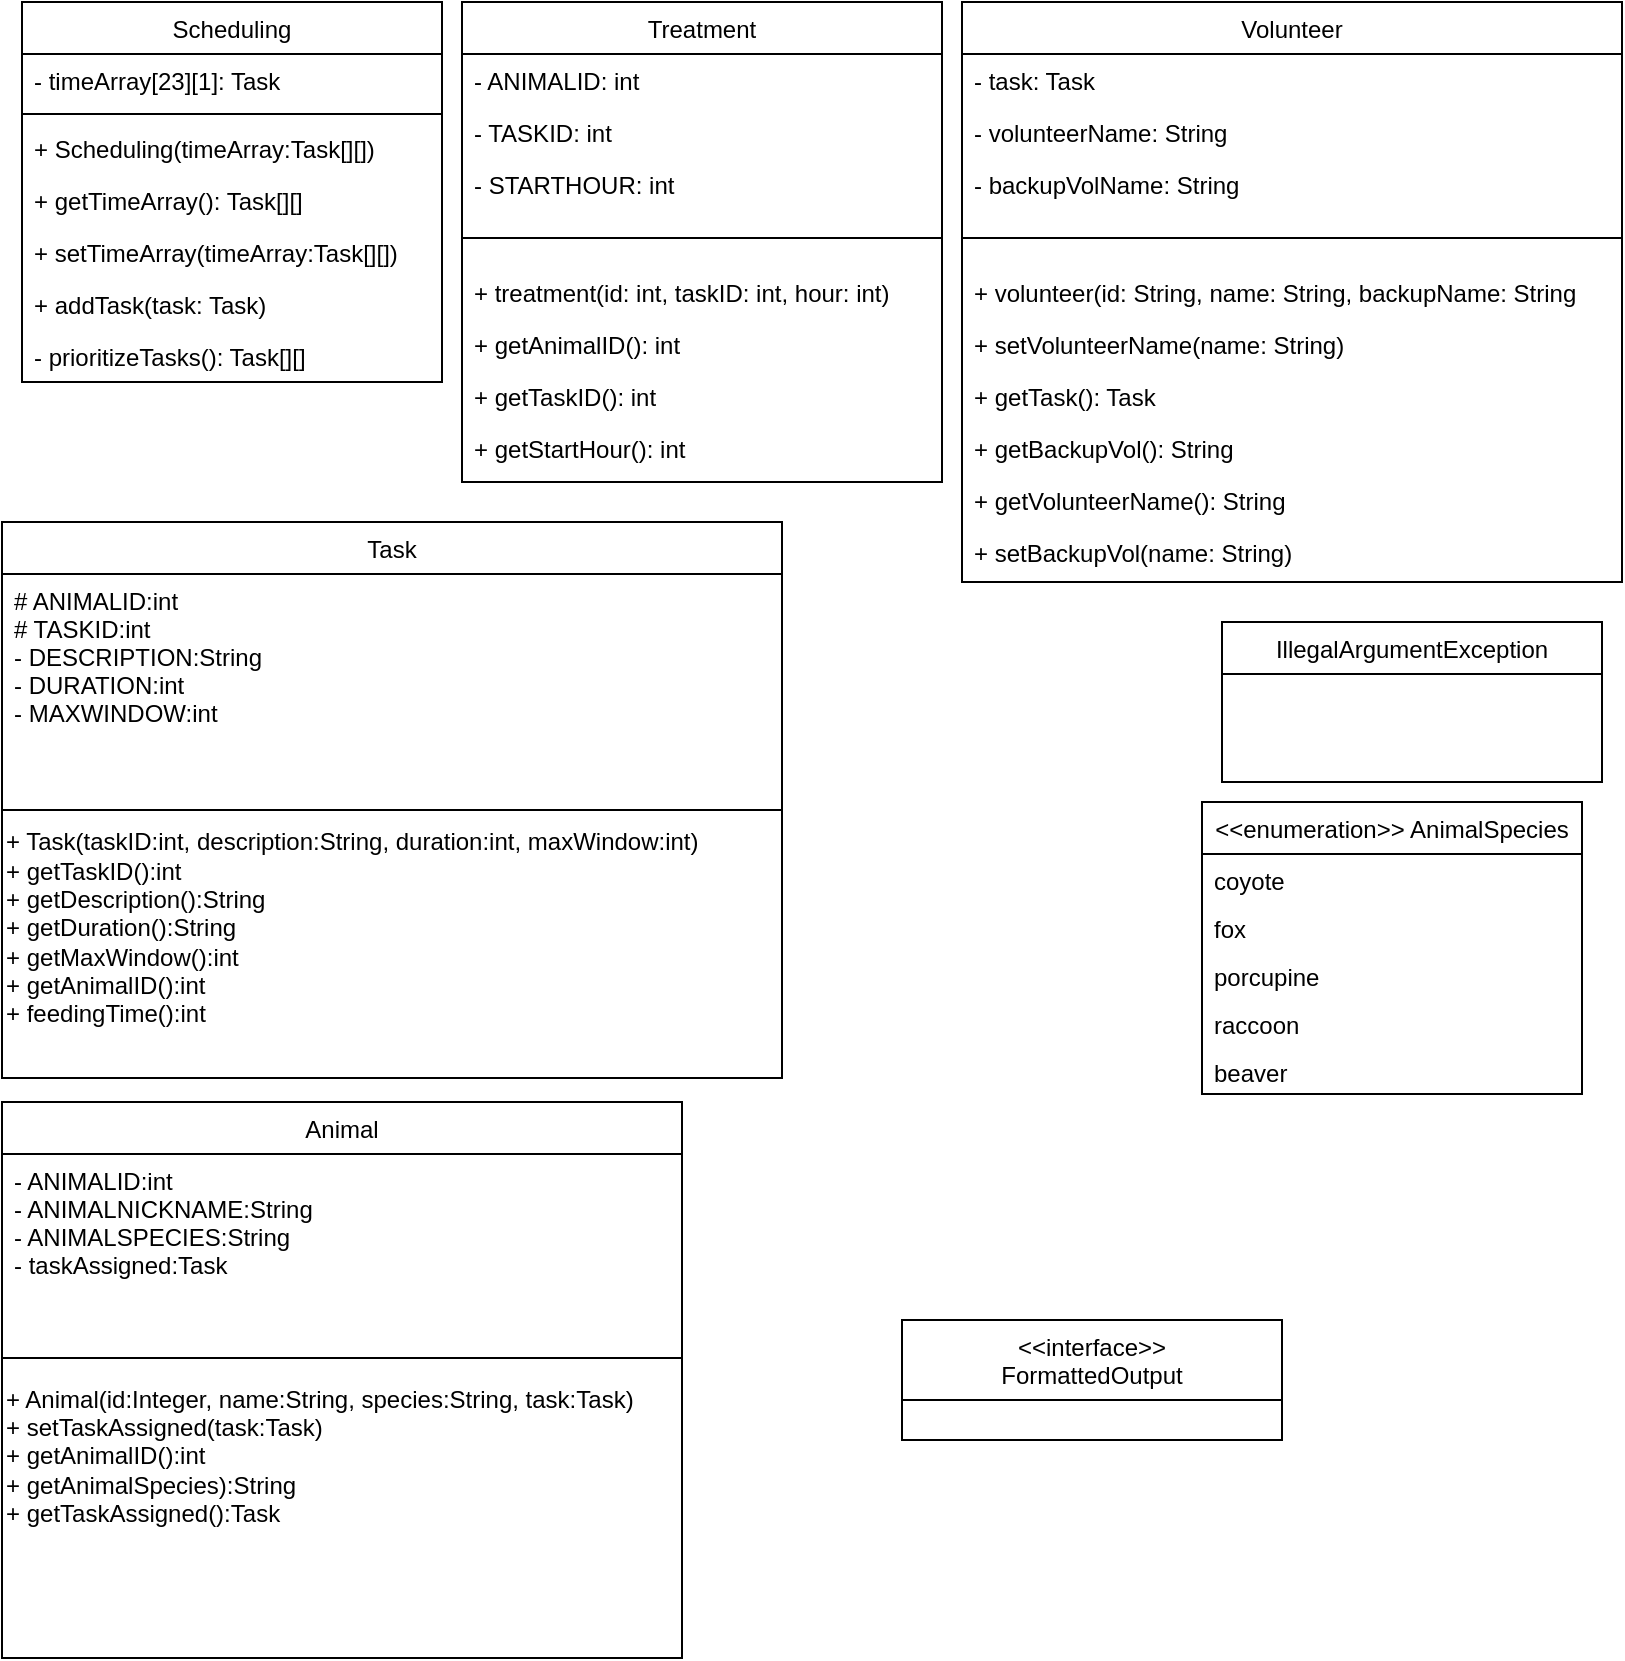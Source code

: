 <mxfile version="21.1.1" type="github">
  <diagram id="C5RBs43oDa-KdzZeNtuy" name="Page-1">
    <mxGraphModel dx="1030" dy="520" grid="1" gridSize="10" guides="1" tooltips="1" connect="1" arrows="1" fold="1" page="1" pageScale="1" pageWidth="827" pageHeight="1169" math="0" shadow="0">
      <root>
        <mxCell id="WIyWlLk6GJQsqaUBKTNV-0" />
        <mxCell id="WIyWlLk6GJQsqaUBKTNV-1" parent="WIyWlLk6GJQsqaUBKTNV-0" />
        <mxCell id="zkfFHV4jXpPFQw0GAbJ--0" value="Scheduling" style="swimlane;fontStyle=0;align=center;verticalAlign=top;childLayout=stackLayout;horizontal=1;startSize=26;horizontalStack=0;resizeParent=1;resizeLast=0;collapsible=1;marginBottom=0;rounded=0;shadow=0;strokeWidth=1;" parent="WIyWlLk6GJQsqaUBKTNV-1" vertex="1">
          <mxGeometry x="20" y="10" width="210" height="190" as="geometry">
            <mxRectangle x="230" y="140" width="160" height="26" as="alternateBounds" />
          </mxGeometry>
        </mxCell>
        <mxCell id="zkfFHV4jXpPFQw0GAbJ--1" value="- timeArray[23][1]: Task" style="text;align=left;verticalAlign=top;spacingLeft=4;spacingRight=4;overflow=hidden;rotatable=0;points=[[0,0.5],[1,0.5]];portConstraint=eastwest;" parent="zkfFHV4jXpPFQw0GAbJ--0" vertex="1">
          <mxGeometry y="26" width="210" height="26" as="geometry" />
        </mxCell>
        <mxCell id="zkfFHV4jXpPFQw0GAbJ--4" value="" style="line;html=1;strokeWidth=1;align=left;verticalAlign=middle;spacingTop=-1;spacingLeft=3;spacingRight=3;rotatable=0;labelPosition=right;points=[];portConstraint=eastwest;" parent="zkfFHV4jXpPFQw0GAbJ--0" vertex="1">
          <mxGeometry y="52" width="210" height="8" as="geometry" />
        </mxCell>
        <mxCell id="zkfFHV4jXpPFQw0GAbJ--5" value="+ Scheduling(timeArray:Task[][])" style="text;align=left;verticalAlign=top;spacingLeft=4;spacingRight=4;overflow=hidden;rotatable=0;points=[[0,0.5],[1,0.5]];portConstraint=eastwest;" parent="zkfFHV4jXpPFQw0GAbJ--0" vertex="1">
          <mxGeometry y="60" width="210" height="26" as="geometry" />
        </mxCell>
        <mxCell id="ZW0RrzrD-icC0tRyj8_A-1" value="+ getTimeArray(): Task[][]" style="text;align=left;verticalAlign=top;spacingLeft=4;spacingRight=4;overflow=hidden;rotatable=0;points=[[0,0.5],[1,0.5]];portConstraint=eastwest;" parent="zkfFHV4jXpPFQw0GAbJ--0" vertex="1">
          <mxGeometry y="86" width="210" height="26" as="geometry" />
        </mxCell>
        <mxCell id="ZW0RrzrD-icC0tRyj8_A-2" value="+ setTimeArray(timeArray:Task[][])" style="text;align=left;verticalAlign=top;spacingLeft=4;spacingRight=4;overflow=hidden;rotatable=0;points=[[0,0.5],[1,0.5]];portConstraint=eastwest;" parent="zkfFHV4jXpPFQw0GAbJ--0" vertex="1">
          <mxGeometry y="112" width="210" height="26" as="geometry" />
        </mxCell>
        <mxCell id="ZW0RrzrD-icC0tRyj8_A-3" value="+ addTask(task: Task)" style="text;align=left;verticalAlign=top;spacingLeft=4;spacingRight=4;overflow=hidden;rotatable=0;points=[[0,0.5],[1,0.5]];portConstraint=eastwest;" parent="zkfFHV4jXpPFQw0GAbJ--0" vertex="1">
          <mxGeometry y="138" width="210" height="26" as="geometry" />
        </mxCell>
        <mxCell id="ZW0RrzrD-icC0tRyj8_A-4" value="- prioritizeTasks(): Task[][]" style="text;align=left;verticalAlign=top;spacingLeft=4;spacingRight=4;overflow=hidden;rotatable=0;points=[[0,0.5],[1,0.5]];portConstraint=eastwest;" parent="zkfFHV4jXpPFQw0GAbJ--0" vertex="1">
          <mxGeometry y="164" width="210" height="26" as="geometry" />
        </mxCell>
        <mxCell id="ZW0RrzrD-icC0tRyj8_A-6" value="Volunteer" style="swimlane;fontStyle=0;align=center;verticalAlign=top;childLayout=stackLayout;horizontal=1;startSize=26;horizontalStack=0;resizeParent=1;resizeLast=0;collapsible=1;marginBottom=0;rounded=0;shadow=0;strokeWidth=1;" parent="WIyWlLk6GJQsqaUBKTNV-1" vertex="1">
          <mxGeometry x="490" y="10" width="330" height="290" as="geometry">
            <mxRectangle x="230" y="140" width="160" height="26" as="alternateBounds" />
          </mxGeometry>
        </mxCell>
        <mxCell id="ZW0RrzrD-icC0tRyj8_A-7" value="- task: Task" style="text;align=left;verticalAlign=top;spacingLeft=4;spacingRight=4;overflow=hidden;rotatable=0;points=[[0,0.5],[1,0.5]];portConstraint=eastwest;" parent="ZW0RrzrD-icC0tRyj8_A-6" vertex="1">
          <mxGeometry y="26" width="330" height="26" as="geometry" />
        </mxCell>
        <mxCell id="ZW0RrzrD-icC0tRyj8_A-27" value="- volunteerName: String" style="text;align=left;verticalAlign=top;spacingLeft=4;spacingRight=4;overflow=hidden;rotatable=0;points=[[0,0.5],[1,0.5]];portConstraint=eastwest;" parent="ZW0RrzrD-icC0tRyj8_A-6" vertex="1">
          <mxGeometry y="52" width="330" height="26" as="geometry" />
        </mxCell>
        <mxCell id="ZW0RrzrD-icC0tRyj8_A-28" value="- backupVolName: String" style="text;align=left;verticalAlign=top;spacingLeft=4;spacingRight=4;overflow=hidden;rotatable=0;points=[[0,0.5],[1,0.5]];portConstraint=eastwest;" parent="ZW0RrzrD-icC0tRyj8_A-6" vertex="1">
          <mxGeometry y="78" width="330" height="26" as="geometry" />
        </mxCell>
        <mxCell id="ZW0RrzrD-icC0tRyj8_A-8" value="" style="line;html=1;strokeWidth=1;align=left;verticalAlign=middle;spacingTop=-1;spacingLeft=3;spacingRight=3;rotatable=0;labelPosition=right;points=[];portConstraint=eastwest;" parent="ZW0RrzrD-icC0tRyj8_A-6" vertex="1">
          <mxGeometry y="104" width="330" height="28" as="geometry" />
        </mxCell>
        <mxCell id="ZW0RrzrD-icC0tRyj8_A-29" value="+ volunteer(id: String, name: String, backupName: String" style="text;align=left;verticalAlign=top;spacingLeft=4;spacingRight=4;overflow=hidden;rotatable=0;points=[[0,0.5],[1,0.5]];portConstraint=eastwest;" parent="ZW0RrzrD-icC0tRyj8_A-6" vertex="1">
          <mxGeometry y="132" width="330" height="26" as="geometry" />
        </mxCell>
        <mxCell id="ZW0RrzrD-icC0tRyj8_A-30" value="+ setVolunteerName(name: String)" style="text;align=left;verticalAlign=top;spacingLeft=4;spacingRight=4;overflow=hidden;rotatable=0;points=[[0,0.5],[1,0.5]];portConstraint=eastwest;" parent="ZW0RrzrD-icC0tRyj8_A-6" vertex="1">
          <mxGeometry y="158" width="330" height="26" as="geometry" />
        </mxCell>
        <mxCell id="ZW0RrzrD-icC0tRyj8_A-34" value="+ getTask(): Task" style="text;align=left;verticalAlign=top;spacingLeft=4;spacingRight=4;overflow=hidden;rotatable=0;points=[[0,0.5],[1,0.5]];portConstraint=eastwest;" parent="ZW0RrzrD-icC0tRyj8_A-6" vertex="1">
          <mxGeometry y="184" width="330" height="26" as="geometry" />
        </mxCell>
        <mxCell id="ZW0RrzrD-icC0tRyj8_A-33" value="+ getBackupVol(): String" style="text;align=left;verticalAlign=top;spacingLeft=4;spacingRight=4;overflow=hidden;rotatable=0;points=[[0,0.5],[1,0.5]];portConstraint=eastwest;" parent="ZW0RrzrD-icC0tRyj8_A-6" vertex="1">
          <mxGeometry y="210" width="330" height="26" as="geometry" />
        </mxCell>
        <mxCell id="ZW0RrzrD-icC0tRyj8_A-32" value="+ getVolunteerName(): String" style="text;align=left;verticalAlign=top;spacingLeft=4;spacingRight=4;overflow=hidden;rotatable=0;points=[[0,0.5],[1,0.5]];portConstraint=eastwest;" parent="ZW0RrzrD-icC0tRyj8_A-6" vertex="1">
          <mxGeometry y="236" width="330" height="26" as="geometry" />
        </mxCell>
        <mxCell id="ZW0RrzrD-icC0tRyj8_A-31" value="+ setBackupVol(name: String)" style="text;align=left;verticalAlign=top;spacingLeft=4;spacingRight=4;overflow=hidden;rotatable=0;points=[[0,0.5],[1,0.5]];portConstraint=eastwest;" parent="ZW0RrzrD-icC0tRyj8_A-6" vertex="1">
          <mxGeometry y="262" width="330" height="26" as="geometry" />
        </mxCell>
        <mxCell id="ZW0RrzrD-icC0tRyj8_A-36" value="Treatment" style="swimlane;fontStyle=0;align=center;verticalAlign=top;childLayout=stackLayout;horizontal=1;startSize=26;horizontalStack=0;resizeParent=1;resizeLast=0;collapsible=1;marginBottom=0;rounded=0;shadow=0;strokeWidth=1;" parent="WIyWlLk6GJQsqaUBKTNV-1" vertex="1">
          <mxGeometry x="240" y="10" width="240" height="240" as="geometry">
            <mxRectangle x="230" y="140" width="160" height="26" as="alternateBounds" />
          </mxGeometry>
        </mxCell>
        <mxCell id="ZW0RrzrD-icC0tRyj8_A-37" value="- ANIMALID: int" style="text;align=left;verticalAlign=top;spacingLeft=4;spacingRight=4;overflow=hidden;rotatable=0;points=[[0,0.5],[1,0.5]];portConstraint=eastwest;" parent="ZW0RrzrD-icC0tRyj8_A-36" vertex="1">
          <mxGeometry y="26" width="240" height="26" as="geometry" />
        </mxCell>
        <mxCell id="ZW0RrzrD-icC0tRyj8_A-38" value="- TASKID: int" style="text;align=left;verticalAlign=top;spacingLeft=4;spacingRight=4;overflow=hidden;rotatable=0;points=[[0,0.5],[1,0.5]];portConstraint=eastwest;" parent="ZW0RrzrD-icC0tRyj8_A-36" vertex="1">
          <mxGeometry y="52" width="240" height="26" as="geometry" />
        </mxCell>
        <mxCell id="ZW0RrzrD-icC0tRyj8_A-39" value="- STARTHOUR: int" style="text;align=left;verticalAlign=top;spacingLeft=4;spacingRight=4;overflow=hidden;rotatable=0;points=[[0,0.5],[1,0.5]];portConstraint=eastwest;" parent="ZW0RrzrD-icC0tRyj8_A-36" vertex="1">
          <mxGeometry y="78" width="240" height="26" as="geometry" />
        </mxCell>
        <mxCell id="ZW0RrzrD-icC0tRyj8_A-40" value="" style="line;html=1;strokeWidth=1;align=left;verticalAlign=middle;spacingTop=-1;spacingLeft=3;spacingRight=3;rotatable=0;labelPosition=right;points=[];portConstraint=eastwest;" parent="ZW0RrzrD-icC0tRyj8_A-36" vertex="1">
          <mxGeometry y="104" width="240" height="28" as="geometry" />
        </mxCell>
        <mxCell id="ZW0RrzrD-icC0tRyj8_A-41" value="+ treatment(id: int, taskID: int, hour: int)" style="text;align=left;verticalAlign=top;spacingLeft=4;spacingRight=4;overflow=hidden;rotatable=0;points=[[0,0.5],[1,0.5]];portConstraint=eastwest;" parent="ZW0RrzrD-icC0tRyj8_A-36" vertex="1">
          <mxGeometry y="132" width="240" height="26" as="geometry" />
        </mxCell>
        <mxCell id="ZW0RrzrD-icC0tRyj8_A-42" value="+ getAnimalID(): int" style="text;align=left;verticalAlign=top;spacingLeft=4;spacingRight=4;overflow=hidden;rotatable=0;points=[[0,0.5],[1,0.5]];portConstraint=eastwest;" parent="ZW0RrzrD-icC0tRyj8_A-36" vertex="1">
          <mxGeometry y="158" width="240" height="26" as="geometry" />
        </mxCell>
        <mxCell id="ZW0RrzrD-icC0tRyj8_A-43" value="+ getTaskID(): int" style="text;align=left;verticalAlign=top;spacingLeft=4;spacingRight=4;overflow=hidden;rotatable=0;points=[[0,0.5],[1,0.5]];portConstraint=eastwest;" parent="ZW0RrzrD-icC0tRyj8_A-36" vertex="1">
          <mxGeometry y="184" width="240" height="26" as="geometry" />
        </mxCell>
        <mxCell id="ZW0RrzrD-icC0tRyj8_A-44" value="+ getStartHour(): int" style="text;align=left;verticalAlign=top;spacingLeft=4;spacingRight=4;overflow=hidden;rotatable=0;points=[[0,0.5],[1,0.5]];portConstraint=eastwest;" parent="ZW0RrzrD-icC0tRyj8_A-36" vertex="1">
          <mxGeometry y="210" width="240" height="26" as="geometry" />
        </mxCell>
        <mxCell id="ZW0RrzrD-icC0tRyj8_A-49" value="IllegalArgumentException" style="swimlane;fontStyle=0;align=center;verticalAlign=top;childLayout=stackLayout;horizontal=1;startSize=26;horizontalStack=0;resizeParent=1;resizeLast=0;collapsible=1;marginBottom=0;rounded=0;shadow=0;strokeWidth=1;" parent="WIyWlLk6GJQsqaUBKTNV-1" vertex="1">
          <mxGeometry x="620" y="320" width="190" height="80" as="geometry">
            <mxRectangle x="230" y="140" width="160" height="26" as="alternateBounds" />
          </mxGeometry>
        </mxCell>
        <mxCell id="MWhVOauzqkZ6uhxggD3B-0" value="&lt;&lt;enumeration&gt;&gt; AnimalSpecies" style="swimlane;fontStyle=0;align=center;verticalAlign=top;childLayout=stackLayout;horizontal=1;startSize=26;horizontalStack=0;resizeParent=1;resizeLast=0;collapsible=1;marginBottom=0;rounded=0;shadow=0;strokeWidth=1;" parent="WIyWlLk6GJQsqaUBKTNV-1" vertex="1">
          <mxGeometry x="610" y="410" width="190" height="146" as="geometry">
            <mxRectangle x="230" y="140" width="160" height="26" as="alternateBounds" />
          </mxGeometry>
        </mxCell>
        <mxCell id="MWhVOauzqkZ6uhxggD3B-1" value="coyote" style="text;align=left;verticalAlign=top;spacingLeft=4;spacingRight=4;overflow=hidden;rotatable=0;points=[[0,0.5],[1,0.5]];portConstraint=eastwest;" parent="MWhVOauzqkZ6uhxggD3B-0" vertex="1">
          <mxGeometry y="26" width="190" height="24" as="geometry" />
        </mxCell>
        <mxCell id="MWhVOauzqkZ6uhxggD3B-2" value="fox" style="text;align=left;verticalAlign=top;spacingLeft=4;spacingRight=4;overflow=hidden;rotatable=0;points=[[0,0.5],[1,0.5]];portConstraint=eastwest;" parent="MWhVOauzqkZ6uhxggD3B-0" vertex="1">
          <mxGeometry y="50" width="190" height="24" as="geometry" />
        </mxCell>
        <mxCell id="MWhVOauzqkZ6uhxggD3B-3" value="porcupine" style="text;align=left;verticalAlign=top;spacingLeft=4;spacingRight=4;overflow=hidden;rotatable=0;points=[[0,0.5],[1,0.5]];portConstraint=eastwest;" parent="MWhVOauzqkZ6uhxggD3B-0" vertex="1">
          <mxGeometry y="74" width="190" height="24" as="geometry" />
        </mxCell>
        <mxCell id="MWhVOauzqkZ6uhxggD3B-4" value="raccoon" style="text;align=left;verticalAlign=top;spacingLeft=4;spacingRight=4;overflow=hidden;rotatable=0;points=[[0,0.5],[1,0.5]];portConstraint=eastwest;" parent="MWhVOauzqkZ6uhxggD3B-0" vertex="1">
          <mxGeometry y="98" width="190" height="24" as="geometry" />
        </mxCell>
        <mxCell id="MWhVOauzqkZ6uhxggD3B-5" value="beaver" style="text;align=left;verticalAlign=top;spacingLeft=4;spacingRight=4;overflow=hidden;rotatable=0;points=[[0,0.5],[1,0.5]];portConstraint=eastwest;" parent="MWhVOauzqkZ6uhxggD3B-0" vertex="1">
          <mxGeometry y="122" width="190" height="24" as="geometry" />
        </mxCell>
        <mxCell id="wYJPWy9gco-9xSvVVbpw-0" value="Task" style="swimlane;fontStyle=0;align=center;verticalAlign=top;childLayout=stackLayout;horizontal=1;startSize=26;horizontalStack=0;resizeParent=1;resizeLast=0;collapsible=1;marginBottom=0;rounded=0;shadow=0;strokeWidth=1;" vertex="1" parent="WIyWlLk6GJQsqaUBKTNV-1">
          <mxGeometry x="10" y="270" width="390" height="278" as="geometry">
            <mxRectangle x="340" y="380" width="170" height="26" as="alternateBounds" />
          </mxGeometry>
        </mxCell>
        <mxCell id="wYJPWy9gco-9xSvVVbpw-1" value="# ANIMALID:int&#xa;# TASKID:int&#xa;- DESCRIPTION:String&#xa;- DURATION:int&#xa;- MAXWINDOW:int&#xa;" style="text;align=left;verticalAlign=top;spacingLeft=4;spacingRight=4;overflow=hidden;rotatable=0;points=[[0,0.5],[1,0.5]];portConstraint=eastwest;" vertex="1" parent="wYJPWy9gco-9xSvVVbpw-0">
          <mxGeometry y="26" width="390" height="114" as="geometry" />
        </mxCell>
        <mxCell id="wYJPWy9gco-9xSvVVbpw-2" value="" style="line;html=1;strokeWidth=1;align=left;verticalAlign=middle;spacingTop=-1;spacingLeft=3;spacingRight=3;rotatable=0;labelPosition=right;points=[];portConstraint=eastwest;" vertex="1" parent="wYJPWy9gco-9xSvVVbpw-0">
          <mxGeometry y="140" width="390" height="8" as="geometry" />
        </mxCell>
        <mxCell id="wYJPWy9gco-9xSvVVbpw-3" value="+ Task(taskID:int, description:String, duration:int, maxWindow:int)&lt;br&gt;+ getTaskID():int&lt;br&gt;+ getDescription():String&lt;br&gt;+ getDuration():String&lt;br&gt;+ getMaxWindow():int&lt;br&gt;+ getAnimalID():int&lt;br&gt;+ feedingTime():int&lt;br&gt;" style="text;html=1;align=left;verticalAlign=middle;resizable=0;points=[];autosize=1;strokeColor=none;fillColor=none;" vertex="1" parent="wYJPWy9gco-9xSvVVbpw-0">
          <mxGeometry y="148" width="390" height="110" as="geometry" />
        </mxCell>
        <mxCell id="wYJPWy9gco-9xSvVVbpw-4" value="Animal" style="swimlane;fontStyle=0;align=center;verticalAlign=top;childLayout=stackLayout;horizontal=1;startSize=26;horizontalStack=0;resizeParent=1;resizeLast=0;collapsible=1;marginBottom=0;rounded=0;shadow=0;strokeWidth=1;" vertex="1" parent="WIyWlLk6GJQsqaUBKTNV-1">
          <mxGeometry x="10" y="560" width="340" height="278" as="geometry">
            <mxRectangle x="340" y="380" width="170" height="26" as="alternateBounds" />
          </mxGeometry>
        </mxCell>
        <mxCell id="wYJPWy9gco-9xSvVVbpw-5" value="- ANIMALID:int&#xa;- ANIMALNICKNAME:String&#xa;- ANIMALSPECIES:String&#xa;- taskAssigned:Task&#xa;" style="text;align=left;verticalAlign=top;spacingLeft=4;spacingRight=4;overflow=hidden;rotatable=0;points=[[0,0.5],[1,0.5]];portConstraint=eastwest;" vertex="1" parent="wYJPWy9gco-9xSvVVbpw-4">
          <mxGeometry y="26" width="340" height="98" as="geometry" />
        </mxCell>
        <mxCell id="wYJPWy9gco-9xSvVVbpw-6" value="" style="line;html=1;strokeWidth=1;align=left;verticalAlign=middle;spacingTop=-1;spacingLeft=3;spacingRight=3;rotatable=0;labelPosition=right;points=[];portConstraint=eastwest;" vertex="1" parent="wYJPWy9gco-9xSvVVbpw-4">
          <mxGeometry y="124" width="340" height="8" as="geometry" />
        </mxCell>
        <mxCell id="wYJPWy9gco-9xSvVVbpw-7" value="+ Animal(id:Integer, name:String, species:String, task:Task)&lt;br&gt;+ setTaskAssigned(task:Task)&lt;br&gt;+ getAnimalID():int&lt;br&gt;+ getAnimalSpecies):String&lt;br&gt;+ getTaskAssigned():Task&lt;br&gt;" style="text;html=1;align=left;verticalAlign=middle;resizable=0;points=[];autosize=1;strokeColor=none;fillColor=none;" vertex="1" parent="wYJPWy9gco-9xSvVVbpw-4">
          <mxGeometry y="132" width="340" height="90" as="geometry" />
        </mxCell>
        <mxCell id="wYJPWy9gco-9xSvVVbpw-8" value="&lt;&lt;interface&gt;&gt;&#xa;FormattedOutput&#xa;" style="swimlane;fontStyle=0;align=center;verticalAlign=top;childLayout=stackLayout;horizontal=1;startSize=40;horizontalStack=0;resizeParent=1;resizeLast=0;collapsible=1;marginBottom=0;rounded=0;shadow=0;strokeWidth=1;" vertex="1" parent="WIyWlLk6GJQsqaUBKTNV-1">
          <mxGeometry x="460" y="669" width="190" height="60" as="geometry">
            <mxRectangle x="340" y="380" width="170" height="26" as="alternateBounds" />
          </mxGeometry>
        </mxCell>
      </root>
    </mxGraphModel>
  </diagram>
</mxfile>
